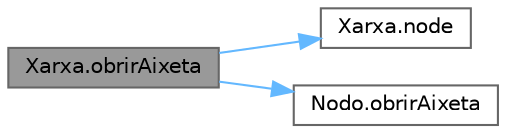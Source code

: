 digraph "Xarxa.obrirAixeta"
{
 // LATEX_PDF_SIZE
  bgcolor="transparent";
  edge [fontname=Helvetica,fontsize=10,labelfontname=Helvetica,labelfontsize=10];
  node [fontname=Helvetica,fontsize=10,shape=box,height=0.2,width=0.4];
  rankdir="LR";
  Node1 [id="Node000001",label="Xarxa.obrirAixeta",height=0.2,width=0.4,color="gray40", fillcolor="grey60", style="filled", fontcolor="black",tooltip="Obrir aixeta."];
  Node1 -> Node2 [id="edge1_Node000001_Node000002",color="steelblue1",style="solid",tooltip=" "];
  Node2 [id="Node000002",label="Xarxa.node",height=0.2,width=0.4,color="grey40", fillcolor="white", style="filled",URL="$class_xarxa.html#ad54474fd5d22a71c1ad13e6c5d16fb10",tooltip="Retorna el node amb identificador id."];
  Node1 -> Node3 [id="edge2_Node000001_Node000003",color="steelblue1",style="solid",tooltip=" "];
  Node3 [id="Node000003",label="Nodo.obrirAixeta",height=0.2,width=0.4,color="grey40", fillcolor="white", style="filled",URL="$class_nodo.html#ac28e6f27c38887d31f01b01010369caa",tooltip="Obrir Aixeta."];
}
